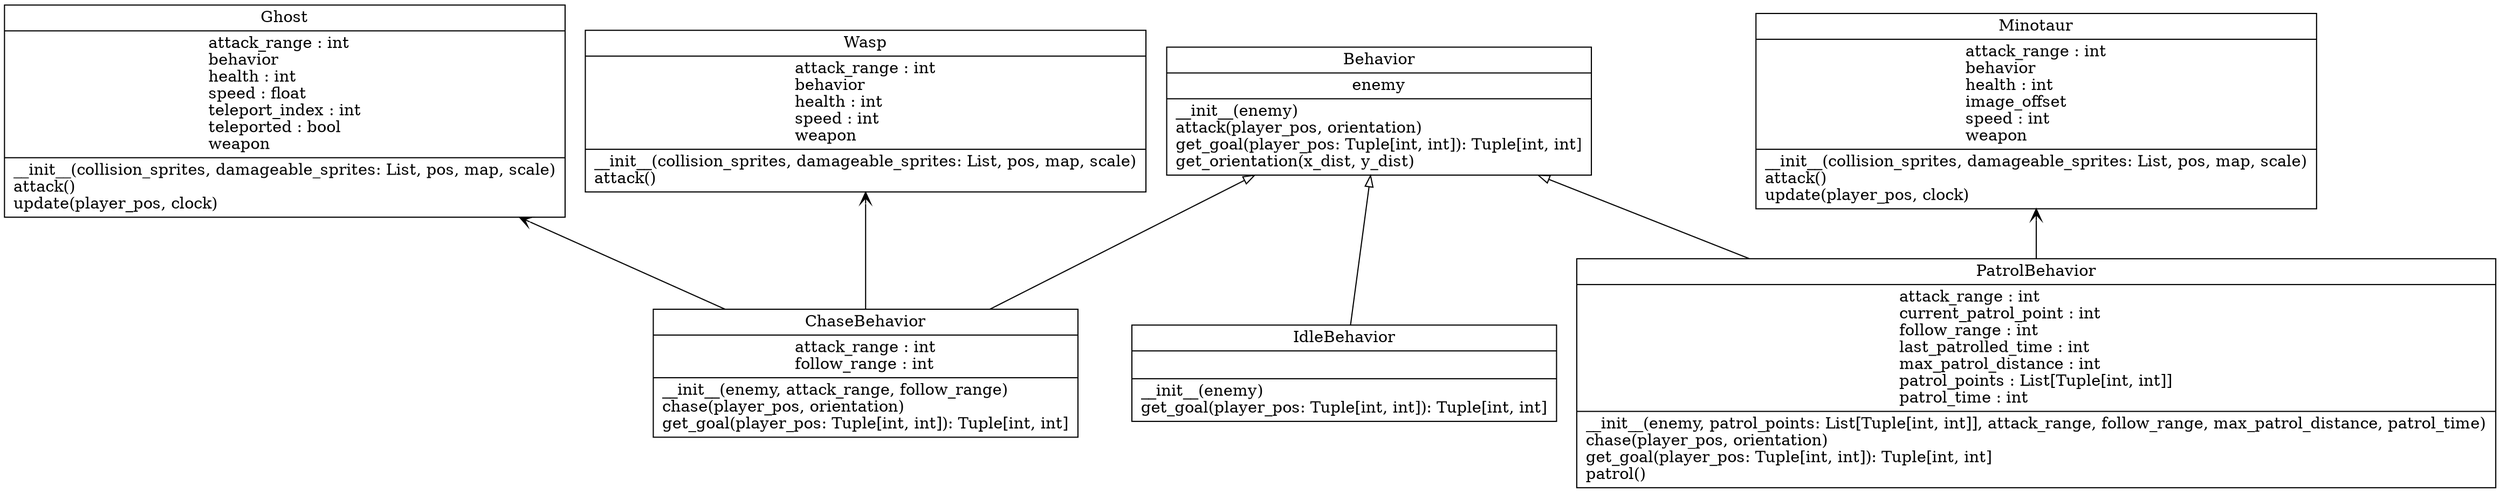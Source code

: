 digraph "Behavior" {
rankdir=BT
charset="utf-8"
"behavior.Behavior" [color="black", fontcolor="black", label=<{Behavior|enemy<br ALIGN="LEFT"/>|__init__(enemy)<br ALIGN="LEFT"/>attack(player_pos, orientation)<br ALIGN="LEFT"/>get_goal(player_pos: Tuple[int, int]): Tuple[int, int]<br ALIGN="LEFT"/>get_orientation(x_dist, y_dist)<br ALIGN="LEFT"/>}>, shape="record", style="solid"];
"behavior.ChaseBehavior" [color="black", fontcolor="black", label=<{ChaseBehavior|attack_range : int<br ALIGN="LEFT"/>follow_range : int<br ALIGN="LEFT"/>|__init__(enemy, attack_range, follow_range)<br ALIGN="LEFT"/>chase(player_pos, orientation)<br ALIGN="LEFT"/>get_goal(player_pos: Tuple[int, int]): Tuple[int, int]<br ALIGN="LEFT"/>}>, shape="record", style="solid"];
"behavior.IdleBehavior" [color="black", fontcolor="black", label=<{IdleBehavior|<br ALIGN="LEFT"/>|__init__(enemy)<br ALIGN="LEFT"/>get_goal(player_pos: Tuple[int, int]): Tuple[int, int]<br ALIGN="LEFT"/>}>, shape="record", style="solid"];
"behavior.PatrolBehavior" [color="black", fontcolor="black", label=<{PatrolBehavior|attack_range : int<br ALIGN="LEFT"/>current_patrol_point : int<br ALIGN="LEFT"/>follow_range : int<br ALIGN="LEFT"/>last_patrolled_time : int<br ALIGN="LEFT"/>max_patrol_distance : int<br ALIGN="LEFT"/>patrol_points : List[Tuple[int, int]]<br ALIGN="LEFT"/>patrol_time : int<br ALIGN="LEFT"/>|__init__(enemy, patrol_points: List[Tuple[int, int]], attack_range, follow_range, max_patrol_distance, patrol_time)<br ALIGN="LEFT"/>chase(player_pos, orientation)<br ALIGN="LEFT"/>get_goal(player_pos: Tuple[int, int]): Tuple[int, int]<br ALIGN="LEFT"/>patrol()<br ALIGN="LEFT"/>}>, shape="record", style="solid"];
"behavior.ChaseBehavior" -> "behavior.Behavior" [arrowhead="empty", arrowtail="none"];
"behavior.IdleBehavior" -> "behavior.Behavior" [arrowhead="empty", arrowtail="none"];
"behavior.PatrolBehavior" -> "behavior.Behavior" [arrowhead="empty", arrowtail="none"];

"enemies.Ghost" [color="black", fontcolor="black", label=<{Ghost|attack_range : int<br ALIGN="LEFT"/>behavior<br ALIGN="LEFT"/>health : int<br ALIGN="LEFT"/>speed : float<br ALIGN="LEFT"/>teleport_index : int<br ALIGN="LEFT"/>teleported : bool<br ALIGN="LEFT"/>weapon<br ALIGN="LEFT"/>|__init__(collision_sprites, damageable_sprites: List, pos, map, scale)<br ALIGN="LEFT"/>attack()<br ALIGN="LEFT"/>update(player_pos, clock)<br ALIGN="LEFT"/>}>, shape="record", style="solid"];
"enemies.Minotaur" [color="black", fontcolor="black", label=<{Minotaur|attack_range : int<br ALIGN="LEFT"/>behavior<br ALIGN="LEFT"/>health : int<br ALIGN="LEFT"/>image_offset<br ALIGN="LEFT"/>speed : int<br ALIGN="LEFT"/>weapon<br ALIGN="LEFT"/>|__init__(collision_sprites, damageable_sprites: List, pos, map, scale)<br ALIGN="LEFT"/>attack()<br ALIGN="LEFT"/>update(player_pos, clock)<br ALIGN="LEFT"/>}>, shape="record", style="solid"];
"enemies.Wasp" [color="black", fontcolor="black", label=<{Wasp|attack_range : int<br ALIGN="LEFT"/>behavior<br ALIGN="LEFT"/>health : int<br ALIGN="LEFT"/>speed : int<br ALIGN="LEFT"/>weapon<br ALIGN="LEFT"/>|__init__(collision_sprites, damageable_sprites: List, pos, map, scale)<br ALIGN="LEFT"/>attack()<br ALIGN="LEFT"/>}>, shape="record", style="solid"];

"behavior.ChaseBehavior" -> "enemies.Wasp" [arrowhead="open"]
"behavior.ChaseBehavior" -> "enemies.Ghost" [arrowhead="open"]
"behavior.PatrolBehavior" -> "enemies.Minotaur" [arrowhead="open"]
}
